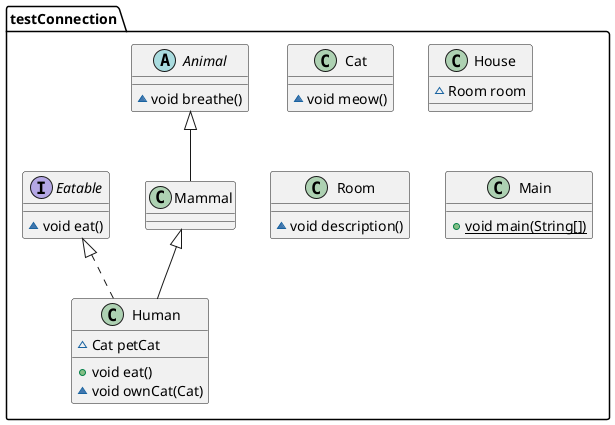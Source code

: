 @startuml
abstract class testConnection.Animal {
~ void breathe()
}
interface testConnection.Eatable {
~ void eat()
}
class testConnection.Mammal {
}
class testConnection.Human {
~ Cat petCat
+ void eat()
~ void ownCat(Cat)
}
class testConnection.Cat {
~ void meow()
}
class testConnection.House {
~ Room room
}
class testConnection.Room {
~ void description()
}
class testConnection.Main {
+ {static} void main(String[])
}


testConnection.Animal <|-- testConnection.Mammal
testConnection.Eatable <|.. testConnection.Human
testConnection.Mammal <|-- testConnection.Human
@enduml